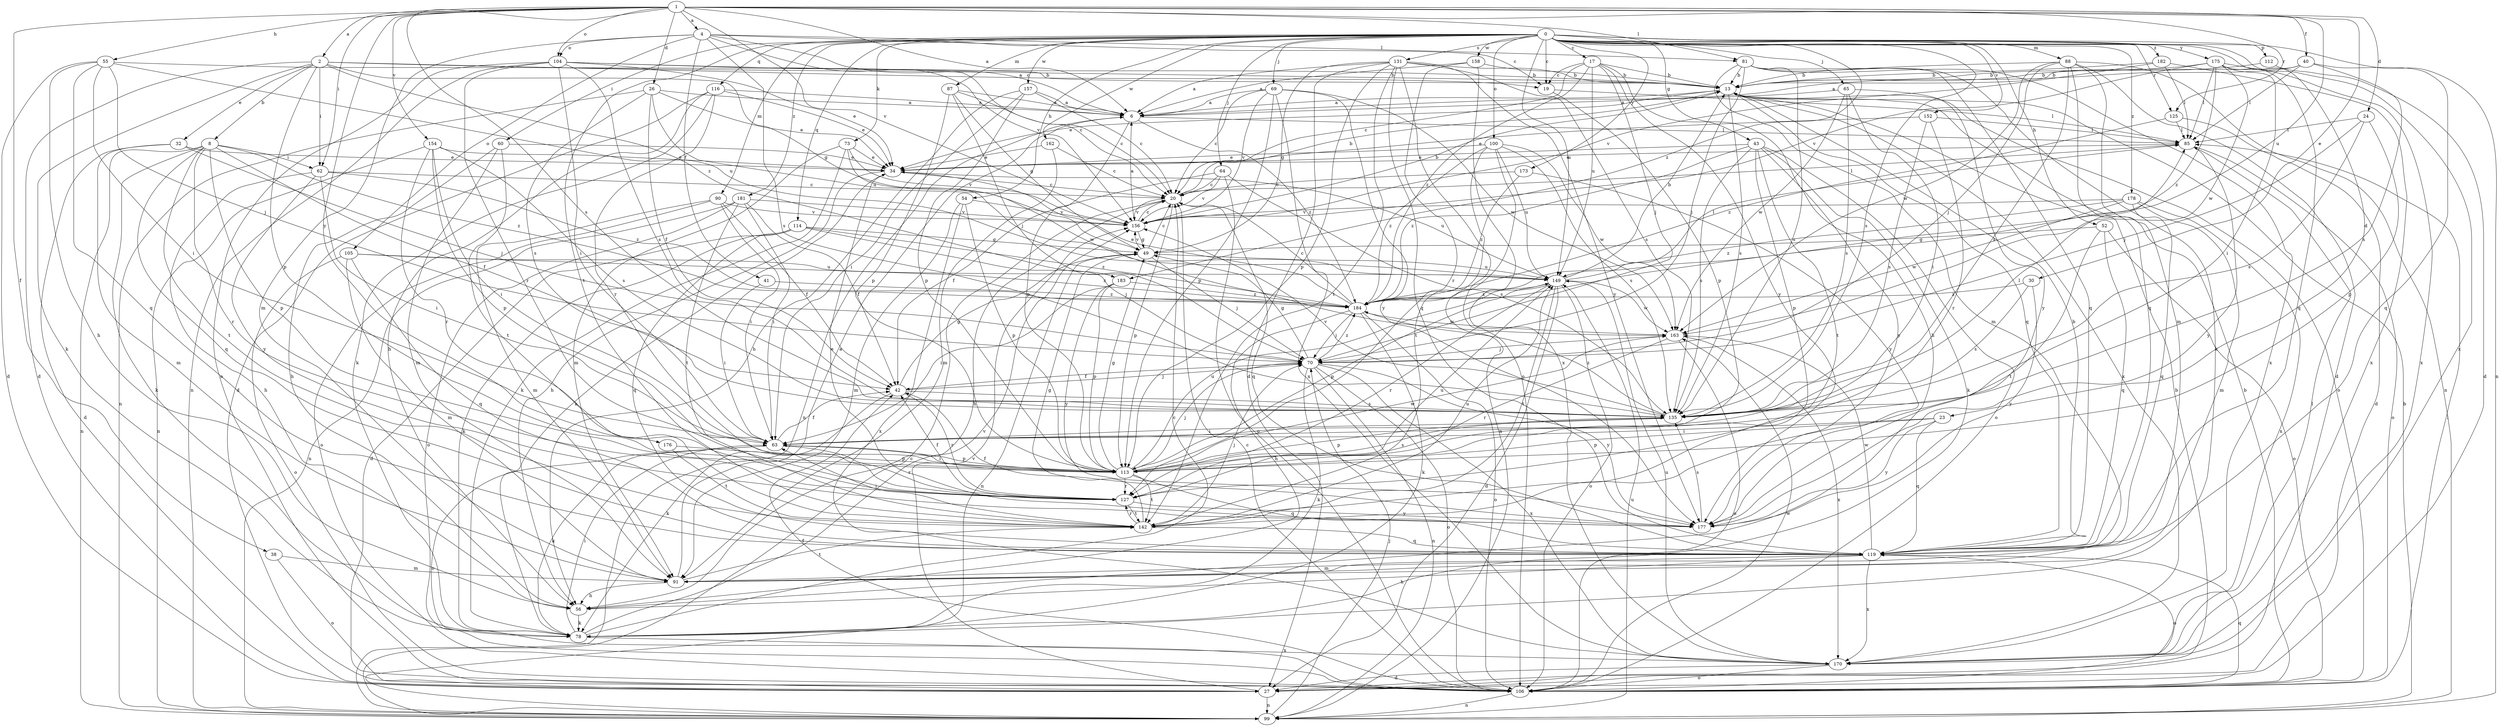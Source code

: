 strict digraph  {
0;
1;
2;
4;
6;
8;
13;
17;
19;
20;
23;
24;
26;
27;
30;
32;
34;
38;
40;
41;
42;
43;
49;
52;
54;
55;
56;
60;
62;
63;
64;
65;
69;
70;
73;
78;
81;
85;
87;
88;
90;
91;
99;
100;
104;
105;
106;
112;
113;
114;
116;
119;
125;
127;
131;
135;
142;
149;
152;
154;
156;
157;
158;
162;
163;
170;
173;
175;
176;
177;
178;
181;
182;
183;
184;
0 -> 17  [label=c];
0 -> 19  [label=c];
0 -> 23  [label=d];
0 -> 43  [label=g];
0 -> 52  [label=h];
0 -> 54  [label=h];
0 -> 60  [label=i];
0 -> 64  [label=j];
0 -> 65  [label=j];
0 -> 69  [label=j];
0 -> 73  [label=k];
0 -> 87  [label=m];
0 -> 88  [label=m];
0 -> 90  [label=m];
0 -> 99  [label=n];
0 -> 100  [label=o];
0 -> 112  [label=p];
0 -> 114  [label=q];
0 -> 116  [label=q];
0 -> 125  [label=r];
0 -> 131  [label=s];
0 -> 135  [label=s];
0 -> 142  [label=t];
0 -> 149  [label=u];
0 -> 152  [label=v];
0 -> 157  [label=w];
0 -> 158  [label=w];
0 -> 162  [label=w];
0 -> 170  [label=x];
0 -> 173  [label=y];
0 -> 175  [label=y];
0 -> 178  [label=z];
0 -> 181  [label=z];
0 -> 182  [label=z];
0 -> 183  [label=z];
1 -> 2  [label=a];
1 -> 4  [label=a];
1 -> 6  [label=a];
1 -> 24  [label=d];
1 -> 26  [label=d];
1 -> 30  [label=e];
1 -> 38  [label=f];
1 -> 40  [label=f];
1 -> 55  [label=h];
1 -> 62  [label=i];
1 -> 81  [label=l];
1 -> 104  [label=o];
1 -> 125  [label=r];
1 -> 135  [label=s];
1 -> 149  [label=u];
1 -> 154  [label=v];
1 -> 156  [label=v];
1 -> 176  [label=y];
2 -> 8  [label=b];
2 -> 13  [label=b];
2 -> 19  [label=c];
2 -> 27  [label=d];
2 -> 32  [label=e];
2 -> 49  [label=g];
2 -> 62  [label=i];
2 -> 78  [label=k];
2 -> 113  [label=p];
2 -> 183  [label=z];
4 -> 6  [label=a];
4 -> 19  [label=c];
4 -> 41  [label=f];
4 -> 81  [label=l];
4 -> 91  [label=m];
4 -> 104  [label=o];
4 -> 105  [label=o];
4 -> 135  [label=s];
4 -> 156  [label=v];
6 -> 85  [label=l];
6 -> 99  [label=n];
6 -> 113  [label=p];
6 -> 184  [label=z];
8 -> 42  [label=f];
8 -> 62  [label=i];
8 -> 78  [label=k];
8 -> 99  [label=n];
8 -> 113  [label=p];
8 -> 119  [label=q];
8 -> 127  [label=r];
8 -> 142  [label=t];
8 -> 184  [label=z];
13 -> 6  [label=a];
13 -> 34  [label=e];
13 -> 106  [label=o];
13 -> 119  [label=q];
13 -> 135  [label=s];
13 -> 170  [label=x];
17 -> 13  [label=b];
17 -> 19  [label=c];
17 -> 20  [label=c];
17 -> 56  [label=h];
17 -> 70  [label=j];
17 -> 149  [label=u];
17 -> 177  [label=y];
17 -> 184  [label=z];
19 -> 85  [label=l];
19 -> 113  [label=p];
20 -> 13  [label=b];
20 -> 56  [label=h];
20 -> 85  [label=l];
20 -> 113  [label=p];
20 -> 119  [label=q];
20 -> 156  [label=v];
23 -> 63  [label=i];
23 -> 113  [label=p];
23 -> 119  [label=q];
23 -> 177  [label=y];
24 -> 70  [label=j];
24 -> 85  [label=l];
24 -> 113  [label=p];
24 -> 135  [label=s];
26 -> 6  [label=a];
26 -> 34  [label=e];
26 -> 42  [label=f];
26 -> 99  [label=n];
26 -> 135  [label=s];
26 -> 149  [label=u];
27 -> 13  [label=b];
27 -> 99  [label=n];
27 -> 156  [label=v];
30 -> 135  [label=s];
30 -> 177  [label=y];
30 -> 184  [label=z];
32 -> 27  [label=d];
32 -> 34  [label=e];
32 -> 70  [label=j];
32 -> 91  [label=m];
34 -> 20  [label=c];
34 -> 56  [label=h];
34 -> 78  [label=k];
34 -> 149  [label=u];
38 -> 91  [label=m];
38 -> 106  [label=o];
40 -> 6  [label=a];
40 -> 13  [label=b];
40 -> 85  [label=l];
40 -> 119  [label=q];
40 -> 135  [label=s];
41 -> 63  [label=i];
41 -> 184  [label=z];
42 -> 49  [label=g];
42 -> 70  [label=j];
42 -> 78  [label=k];
42 -> 127  [label=r];
42 -> 135  [label=s];
43 -> 34  [label=e];
43 -> 78  [label=k];
43 -> 106  [label=o];
43 -> 113  [label=p];
43 -> 135  [label=s];
43 -> 142  [label=t];
43 -> 177  [label=y];
43 -> 184  [label=z];
49 -> 20  [label=c];
49 -> 70  [label=j];
49 -> 99  [label=n];
49 -> 149  [label=u];
49 -> 156  [label=v];
52 -> 49  [label=g];
52 -> 106  [label=o];
52 -> 119  [label=q];
52 -> 142  [label=t];
54 -> 91  [label=m];
54 -> 113  [label=p];
54 -> 156  [label=v];
54 -> 170  [label=x];
55 -> 13  [label=b];
55 -> 27  [label=d];
55 -> 56  [label=h];
55 -> 63  [label=i];
55 -> 70  [label=j];
55 -> 119  [label=q];
55 -> 149  [label=u];
56 -> 78  [label=k];
60 -> 34  [label=e];
60 -> 56  [label=h];
60 -> 91  [label=m];
60 -> 142  [label=t];
62 -> 20  [label=c];
62 -> 56  [label=h];
62 -> 63  [label=i];
62 -> 177  [label=y];
62 -> 184  [label=z];
63 -> 42  [label=f];
63 -> 78  [label=k];
63 -> 106  [label=o];
63 -> 113  [label=p];
63 -> 127  [label=r];
64 -> 20  [label=c];
64 -> 42  [label=f];
64 -> 106  [label=o];
64 -> 135  [label=s];
64 -> 156  [label=v];
65 -> 6  [label=a];
65 -> 63  [label=i];
65 -> 135  [label=s];
65 -> 163  [label=w];
65 -> 177  [label=y];
69 -> 6  [label=a];
69 -> 20  [label=c];
69 -> 113  [label=p];
69 -> 156  [label=v];
69 -> 163  [label=w];
69 -> 170  [label=x];
69 -> 177  [label=y];
70 -> 42  [label=f];
70 -> 49  [label=g];
70 -> 78  [label=k];
70 -> 99  [label=n];
70 -> 106  [label=o];
70 -> 170  [label=x];
70 -> 177  [label=y];
70 -> 184  [label=z];
73 -> 34  [label=e];
73 -> 78  [label=k];
73 -> 91  [label=m];
73 -> 156  [label=v];
73 -> 163  [label=w];
78 -> 20  [label=c];
78 -> 63  [label=i];
78 -> 156  [label=v];
78 -> 170  [label=x];
81 -> 13  [label=b];
81 -> 70  [label=j];
81 -> 78  [label=k];
81 -> 91  [label=m];
81 -> 119  [label=q];
81 -> 135  [label=s];
81 -> 170  [label=x];
85 -> 34  [label=e];
85 -> 106  [label=o];
85 -> 177  [label=y];
87 -> 6  [label=a];
87 -> 20  [label=c];
87 -> 49  [label=g];
87 -> 70  [label=j];
87 -> 113  [label=p];
88 -> 13  [label=b];
88 -> 27  [label=d];
88 -> 70  [label=j];
88 -> 91  [label=m];
88 -> 99  [label=n];
88 -> 119  [label=q];
88 -> 135  [label=s];
88 -> 163  [label=w];
90 -> 42  [label=f];
90 -> 63  [label=i];
90 -> 91  [label=m];
90 -> 106  [label=o];
90 -> 156  [label=v];
91 -> 6  [label=a];
91 -> 56  [label=h];
91 -> 142  [label=t];
99 -> 13  [label=b];
99 -> 20  [label=c];
99 -> 70  [label=j];
99 -> 149  [label=u];
100 -> 34  [label=e];
100 -> 99  [label=n];
100 -> 135  [label=s];
100 -> 142  [label=t];
100 -> 149  [label=u];
100 -> 163  [label=w];
100 -> 184  [label=z];
104 -> 13  [label=b];
104 -> 20  [label=c];
104 -> 34  [label=e];
104 -> 63  [label=i];
104 -> 99  [label=n];
104 -> 106  [label=o];
104 -> 127  [label=r];
104 -> 135  [label=s];
105 -> 91  [label=m];
105 -> 106  [label=o];
105 -> 119  [label=q];
105 -> 149  [label=u];
105 -> 184  [label=z];
106 -> 13  [label=b];
106 -> 20  [label=c];
106 -> 42  [label=f];
106 -> 85  [label=l];
106 -> 99  [label=n];
106 -> 119  [label=q];
106 -> 163  [label=w];
112 -> 13  [label=b];
112 -> 27  [label=d];
113 -> 49  [label=g];
113 -> 63  [label=i];
113 -> 70  [label=j];
113 -> 119  [label=q];
113 -> 127  [label=r];
113 -> 135  [label=s];
113 -> 142  [label=t];
113 -> 149  [label=u];
113 -> 163  [label=w];
114 -> 27  [label=d];
114 -> 49  [label=g];
114 -> 70  [label=j];
114 -> 78  [label=k];
114 -> 119  [label=q];
114 -> 184  [label=z];
116 -> 6  [label=a];
116 -> 27  [label=d];
116 -> 34  [label=e];
116 -> 56  [label=h];
116 -> 78  [label=k];
116 -> 127  [label=r];
119 -> 13  [label=b];
119 -> 56  [label=h];
119 -> 91  [label=m];
119 -> 106  [label=o];
119 -> 163  [label=w];
119 -> 170  [label=x];
125 -> 27  [label=d];
125 -> 85  [label=l];
125 -> 184  [label=z];
127 -> 42  [label=f];
127 -> 142  [label=t];
127 -> 149  [label=u];
127 -> 177  [label=y];
131 -> 6  [label=a];
131 -> 13  [label=b];
131 -> 27  [label=d];
131 -> 49  [label=g];
131 -> 106  [label=o];
131 -> 113  [label=p];
131 -> 119  [label=q];
131 -> 135  [label=s];
131 -> 142  [label=t];
131 -> 177  [label=y];
135 -> 63  [label=i];
135 -> 85  [label=l];
135 -> 113  [label=p];
135 -> 156  [label=v];
135 -> 184  [label=z];
142 -> 49  [label=g];
142 -> 63  [label=i];
142 -> 70  [label=j];
142 -> 119  [label=q];
142 -> 127  [label=r];
142 -> 149  [label=u];
149 -> 13  [label=b];
149 -> 27  [label=d];
149 -> 85  [label=l];
149 -> 106  [label=o];
149 -> 113  [label=p];
149 -> 127  [label=r];
149 -> 142  [label=t];
149 -> 163  [label=w];
149 -> 184  [label=z];
152 -> 34  [label=e];
152 -> 85  [label=l];
152 -> 127  [label=r];
152 -> 135  [label=s];
154 -> 34  [label=e];
154 -> 63  [label=i];
154 -> 99  [label=n];
154 -> 113  [label=p];
154 -> 127  [label=r];
154 -> 135  [label=s];
156 -> 6  [label=a];
156 -> 13  [label=b];
156 -> 20  [label=c];
156 -> 49  [label=g];
157 -> 6  [label=a];
157 -> 20  [label=c];
157 -> 56  [label=h];
157 -> 63  [label=i];
157 -> 113  [label=p];
158 -> 6  [label=a];
158 -> 13  [label=b];
158 -> 127  [label=r];
158 -> 170  [label=x];
162 -> 20  [label=c];
162 -> 34  [label=e];
162 -> 91  [label=m];
163 -> 70  [label=j];
163 -> 106  [label=o];
163 -> 127  [label=r];
163 -> 170  [label=x];
170 -> 27  [label=d];
170 -> 85  [label=l];
170 -> 106  [label=o];
170 -> 149  [label=u];
173 -> 20  [label=c];
173 -> 177  [label=y];
173 -> 184  [label=z];
175 -> 13  [label=b];
175 -> 63  [label=i];
175 -> 85  [label=l];
175 -> 119  [label=q];
175 -> 156  [label=v];
175 -> 163  [label=w];
175 -> 170  [label=x];
175 -> 184  [label=z];
176 -> 113  [label=p];
176 -> 142  [label=t];
177 -> 34  [label=e];
177 -> 42  [label=f];
177 -> 135  [label=s];
178 -> 91  [label=m];
178 -> 119  [label=q];
178 -> 156  [label=v];
178 -> 163  [label=w];
178 -> 170  [label=x];
178 -> 184  [label=z];
181 -> 42  [label=f];
181 -> 63  [label=i];
181 -> 99  [label=n];
181 -> 106  [label=o];
181 -> 142  [label=t];
181 -> 156  [label=v];
182 -> 13  [label=b];
182 -> 85  [label=l];
182 -> 156  [label=v];
182 -> 170  [label=x];
183 -> 63  [label=i];
183 -> 113  [label=p];
183 -> 177  [label=y];
183 -> 184  [label=z];
184 -> 20  [label=c];
184 -> 34  [label=e];
184 -> 56  [label=h];
184 -> 70  [label=j];
184 -> 78  [label=k];
184 -> 106  [label=o];
184 -> 163  [label=w];
}
